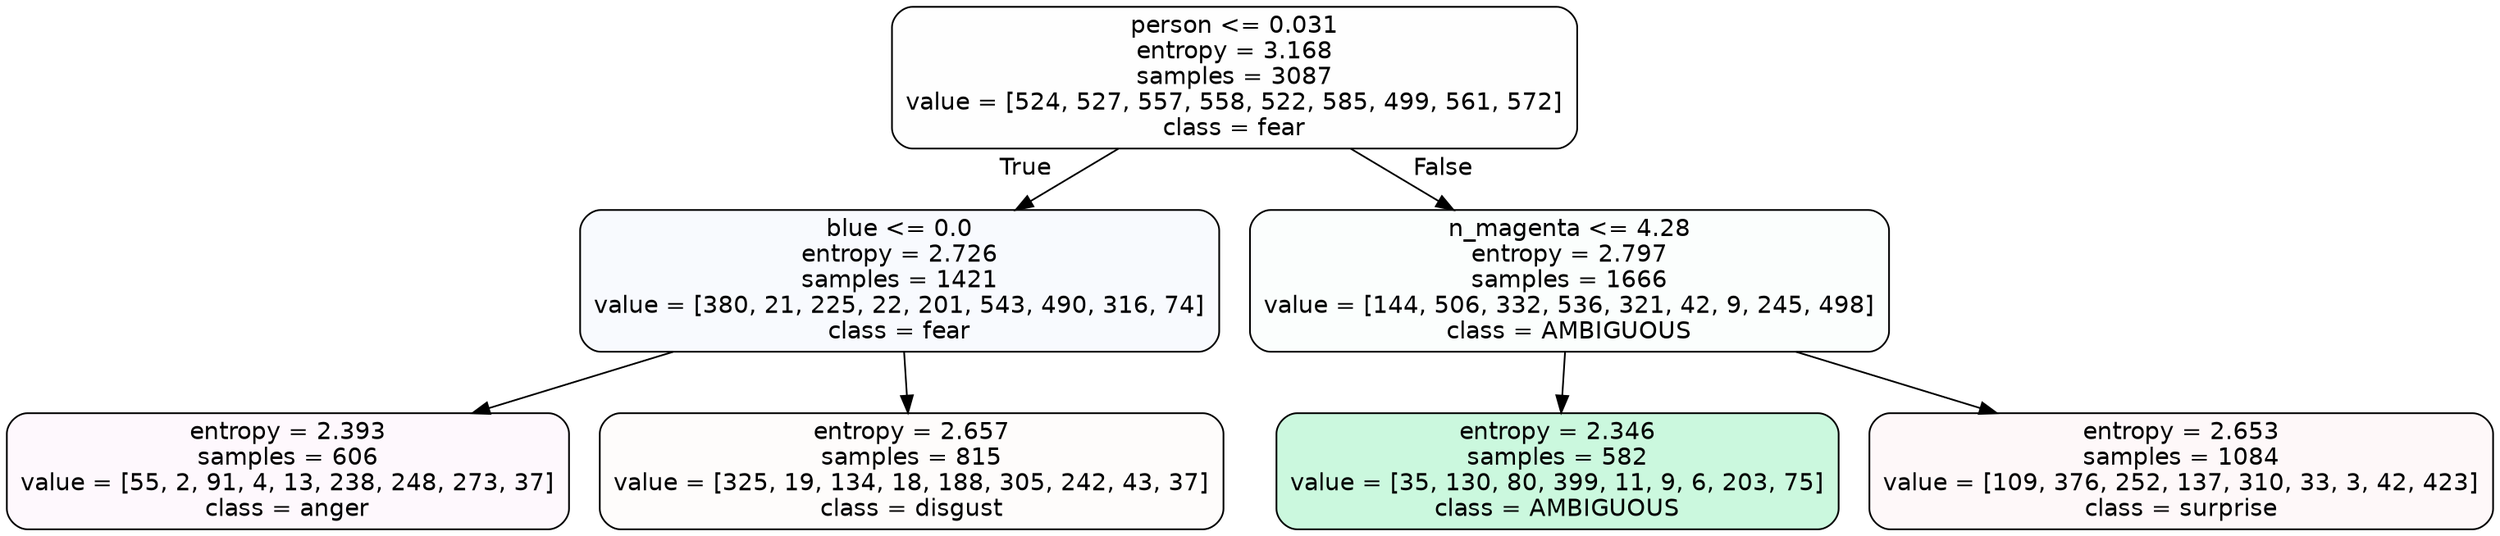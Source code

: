 digraph Tree {
node [shape=box, style="filled, rounded", color="black", fontname=helvetica] ;
edge [fontname=helvetica] ;
0 [label="person <= 0.031\nentropy = 3.168\nsamples = 3087\nvalue = [524, 527, 557, 558, 522, 585, 499, 561, 572]\nclass = fear", fillcolor="#3964e501"] ;
1 [label="blue <= 0.0\nentropy = 2.726\nsamples = 1421\nvalue = [380, 21, 225, 22, 201, 543, 490, 316, 74]\nclass = fear", fillcolor="#3964e508"] ;
0 -> 1 [labeldistance=2.5, labelangle=45, headlabel="True"] ;
2 [label="entropy = 2.393\nsamples = 606\nvalue = [55, 2, 91, 4, 13, 238, 248, 273, 37]\nclass = anger", fillcolor="#e539d709"] ;
1 -> 2 ;
3 [label="entropy = 2.657\nsamples = 815\nvalue = [325, 19, 134, 18, 188, 305, 242, 43, 37]\nclass = disgust", fillcolor="#e5813905"] ;
1 -> 3 ;
4 [label="n_magenta <= 4.28\nentropy = 2.797\nsamples = 1666\nvalue = [144, 506, 332, 536, 321, 42, 9, 245, 498]\nclass = AMBIGUOUS", fillcolor="#39e58104"] ;
0 -> 4 [labeldistance=2.5, labelangle=-45, headlabel="False"] ;
5 [label="entropy = 2.346\nsamples = 582\nvalue = [35, 130, 80, 399, 11, 9, 6, 203, 75]\nclass = AMBIGUOUS", fillcolor="#39e58143"] ;
4 -> 5 ;
6 [label="entropy = 2.653\nsamples = 1084\nvalue = [109, 376, 252, 137, 310, 33, 3, 42, 423]\nclass = surprise", fillcolor="#e5396409"] ;
4 -> 6 ;
}
